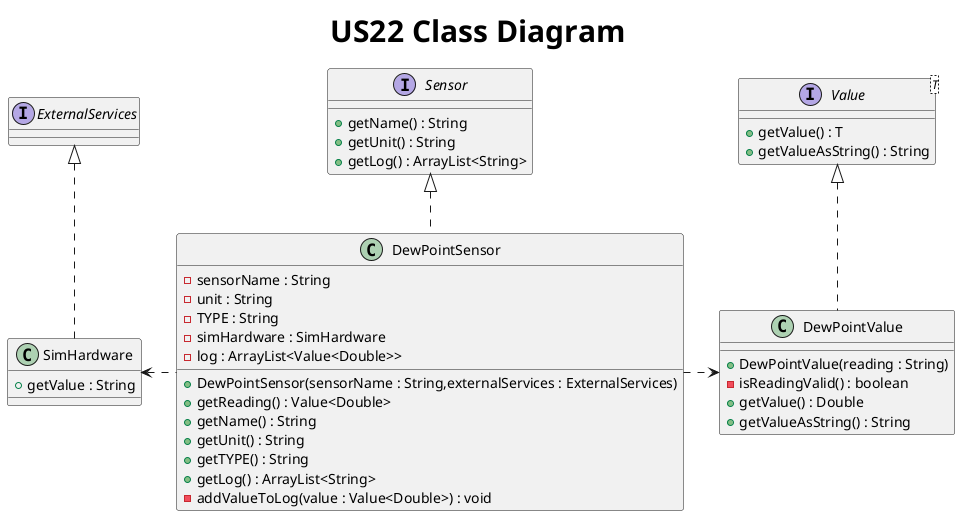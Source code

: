 @startuml
title <size: 30> US22 Class Diagram

interface Sensor {
    + getName() : String
    + getUnit() : String
    + getLog() : ArrayList<String>
}

interface Value<T> {
    + getValue() : T
    + getValueAsString() : String
}

interface ExternalServices{
}

class SimHardware {
     + getValue : String
     }

class DewPointSensor{
    - sensorName : String
    - unit : String
    - TYPE : String
    - simHardware : SimHardware
    - log : ArrayList<Value<Double>>

    + DewPointSensor(sensorName : String,externalServices : ExternalServices)
    + getReading() : Value<Double>
    + getName() : String
    + getUnit() : String
    + getTYPE() : String
    + getLog() : ArrayList<String>
    - addValueToLog(value : Value<Double>) : void
}

class DewPointValue {
    + DewPointValue(reading : String)
    - isReadingValid() : boolean
    + getValue() : Double
    + getValueAsString() : String
}

Value <|.. DewPointValue
Sensor <|.. DewPointSensor
DewPointSensor .right.> DewPointValue
SimHardware <. DewPointSensor
ExternalServices <|.. SimHardware

@enduml